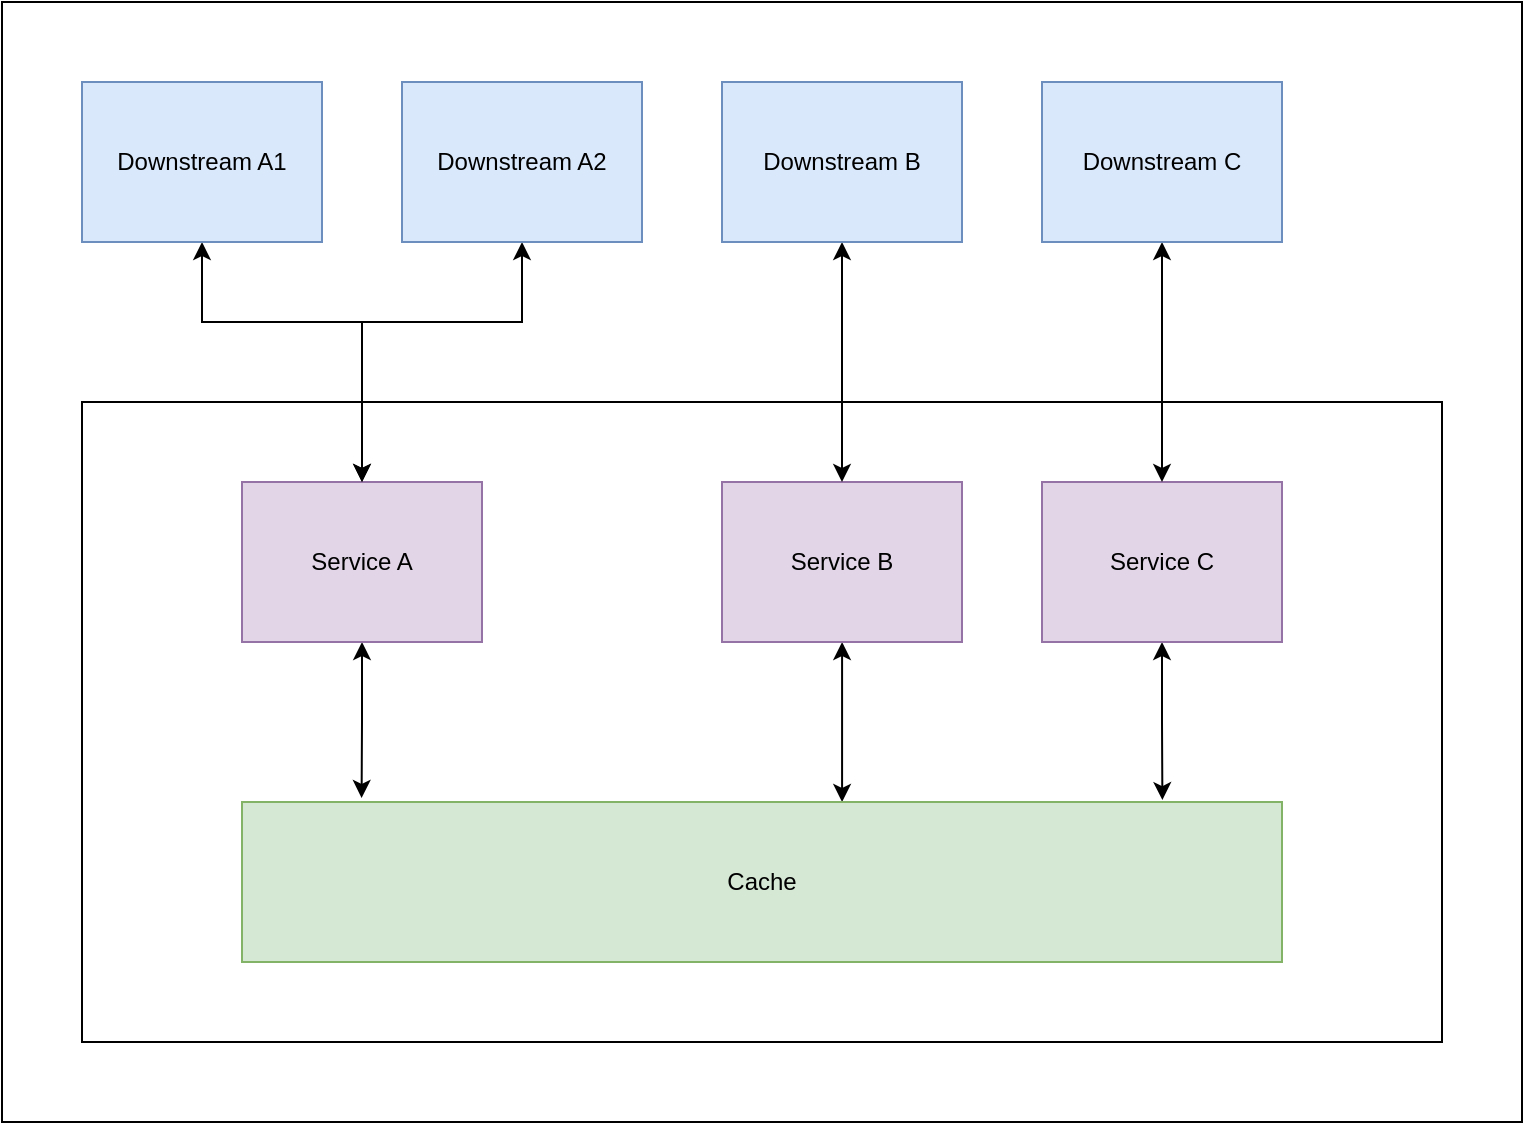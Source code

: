 <mxfile version="18.1.2" type="github">
  <diagram id="I02JasP1v-JOIsKo-7Sf" name="Page-1">
    <mxGraphModel dx="1422" dy="834" grid="1" gridSize="10" guides="1" tooltips="1" connect="1" arrows="1" fold="1" page="1" pageScale="1" pageWidth="827" pageHeight="1169" math="0" shadow="0">
      <root>
        <mxCell id="0" />
        <mxCell id="1" parent="0" />
        <mxCell id="V6yJi1-p0EJxkeEdnUwC-25" value="" style="rounded=0;whiteSpace=wrap;html=1;fillColor=none;" vertex="1" parent="1">
          <mxGeometry width="760" height="560" as="geometry" />
        </mxCell>
        <mxCell id="V6yJi1-p0EJxkeEdnUwC-26" value="&lt;div style=&quot;&quot;&gt;&lt;br&gt;&lt;/div&gt;" style="rounded=0;whiteSpace=wrap;html=1;fillColor=none;align=left;verticalAlign=top;" vertex="1" parent="1">
          <mxGeometry x="40" y="200" width="680" height="320" as="geometry" />
        </mxCell>
        <mxCell id="V6yJi1-p0EJxkeEdnUwC-10" value="" style="edgeStyle=orthogonalEdgeStyle;rounded=0;orthogonalLoop=1;jettySize=auto;html=1;entryX=0.115;entryY=-0.025;entryDx=0;entryDy=0;entryPerimeter=0;endArrow=classic;endFill=1;startArrow=classic;startFill=1;" edge="1" parent="1" source="V6yJi1-p0EJxkeEdnUwC-1" target="V6yJi1-p0EJxkeEdnUwC-5">
          <mxGeometry relative="1" as="geometry" />
        </mxCell>
        <mxCell id="V6yJi1-p0EJxkeEdnUwC-1" value="Service A&lt;br&gt;" style="rounded=0;whiteSpace=wrap;html=1;fillColor=#e1d5e7;strokeColor=#9673a6;" vertex="1" parent="1">
          <mxGeometry x="120" y="240" width="120" height="80" as="geometry" />
        </mxCell>
        <mxCell id="V6yJi1-p0EJxkeEdnUwC-19" style="edgeStyle=orthogonalEdgeStyle;rounded=0;orthogonalLoop=1;jettySize=auto;html=1;entryX=0.885;entryY=-0.012;entryDx=0;entryDy=0;entryPerimeter=0;startArrow=classic;startFill=1;endArrow=classic;endFill=1;" edge="1" parent="1" source="V6yJi1-p0EJxkeEdnUwC-2" target="V6yJi1-p0EJxkeEdnUwC-5">
          <mxGeometry relative="1" as="geometry" />
        </mxCell>
        <mxCell id="V6yJi1-p0EJxkeEdnUwC-2" value="Service C&lt;br&gt;" style="rounded=0;whiteSpace=wrap;html=1;fillColor=#e1d5e7;strokeColor=#9673a6;" vertex="1" parent="1">
          <mxGeometry x="520" y="240" width="120" height="80" as="geometry" />
        </mxCell>
        <mxCell id="V6yJi1-p0EJxkeEdnUwC-17" style="edgeStyle=orthogonalEdgeStyle;rounded=0;orthogonalLoop=1;jettySize=auto;html=1;entryX=0.577;entryY=0;entryDx=0;entryDy=0;entryPerimeter=0;startArrow=classic;startFill=1;endArrow=classic;endFill=1;" edge="1" parent="1" source="V6yJi1-p0EJxkeEdnUwC-3" target="V6yJi1-p0EJxkeEdnUwC-5">
          <mxGeometry relative="1" as="geometry" />
        </mxCell>
        <mxCell id="V6yJi1-p0EJxkeEdnUwC-3" value="Service B&lt;br&gt;" style="rounded=0;whiteSpace=wrap;html=1;fillColor=#e1d5e7;strokeColor=#9673a6;" vertex="1" parent="1">
          <mxGeometry x="360" y="240" width="120" height="80" as="geometry" />
        </mxCell>
        <mxCell id="V6yJi1-p0EJxkeEdnUwC-5" value="Cache&lt;br&gt;" style="rounded=0;whiteSpace=wrap;html=1;fillColor=#d5e8d4;strokeColor=#82b366;align=center;verticalAlign=middle;" vertex="1" parent="1">
          <mxGeometry x="120" y="400" width="520" height="80" as="geometry" />
        </mxCell>
        <mxCell id="V6yJi1-p0EJxkeEdnUwC-16" style="edgeStyle=orthogonalEdgeStyle;rounded=0;orthogonalLoop=1;jettySize=auto;html=1;entryX=0.5;entryY=0;entryDx=0;entryDy=0;endArrow=classic;endFill=1;startArrow=classic;startFill=1;" edge="1" parent="1" source="V6yJi1-p0EJxkeEdnUwC-6" target="V6yJi1-p0EJxkeEdnUwC-2">
          <mxGeometry relative="1" as="geometry" />
        </mxCell>
        <mxCell id="V6yJi1-p0EJxkeEdnUwC-6" value="Downstream C&lt;br&gt;" style="rounded=0;whiteSpace=wrap;html=1;fillColor=#dae8fc;strokeColor=#6c8ebf;" vertex="1" parent="1">
          <mxGeometry x="520" y="40" width="120" height="80" as="geometry" />
        </mxCell>
        <mxCell id="V6yJi1-p0EJxkeEdnUwC-15" style="edgeStyle=orthogonalEdgeStyle;rounded=0;orthogonalLoop=1;jettySize=auto;html=1;endArrow=classic;endFill=1;startArrow=classic;startFill=1;" edge="1" parent="1" source="V6yJi1-p0EJxkeEdnUwC-7" target="V6yJi1-p0EJxkeEdnUwC-3">
          <mxGeometry relative="1" as="geometry" />
        </mxCell>
        <mxCell id="V6yJi1-p0EJxkeEdnUwC-7" value="Downstream B" style="rounded=0;whiteSpace=wrap;html=1;fillColor=#dae8fc;strokeColor=#6c8ebf;" vertex="1" parent="1">
          <mxGeometry x="360" y="40" width="120" height="80" as="geometry" />
        </mxCell>
        <mxCell id="V6yJi1-p0EJxkeEdnUwC-14" style="edgeStyle=orthogonalEdgeStyle;rounded=0;orthogonalLoop=1;jettySize=auto;html=1;entryX=0.5;entryY=0;entryDx=0;entryDy=0;endArrow=classic;endFill=1;startArrow=classic;startFill=1;" edge="1" parent="1" source="V6yJi1-p0EJxkeEdnUwC-8" target="V6yJi1-p0EJxkeEdnUwC-1">
          <mxGeometry relative="1" as="geometry">
            <Array as="points">
              <mxPoint x="260" y="160" />
              <mxPoint x="180" y="160" />
            </Array>
          </mxGeometry>
        </mxCell>
        <mxCell id="V6yJi1-p0EJxkeEdnUwC-8" value="Downstream A2&lt;br&gt;" style="rounded=0;whiteSpace=wrap;html=1;fillColor=#dae8fc;strokeColor=#6c8ebf;" vertex="1" parent="1">
          <mxGeometry x="200" y="40" width="120" height="80" as="geometry" />
        </mxCell>
        <mxCell id="V6yJi1-p0EJxkeEdnUwC-13" style="edgeStyle=orthogonalEdgeStyle;rounded=0;orthogonalLoop=1;jettySize=auto;html=1;exitX=0.5;exitY=1;exitDx=0;exitDy=0;endArrow=classic;endFill=1;startArrow=classic;startFill=1;" edge="1" parent="1" source="V6yJi1-p0EJxkeEdnUwC-9" target="V6yJi1-p0EJxkeEdnUwC-1">
          <mxGeometry relative="1" as="geometry">
            <Array as="points">
              <mxPoint x="100" y="160" />
              <mxPoint x="180" y="160" />
            </Array>
          </mxGeometry>
        </mxCell>
        <mxCell id="V6yJi1-p0EJxkeEdnUwC-9" value="Downstream A1&lt;br&gt;" style="rounded=0;whiteSpace=wrap;html=1;fillColor=#dae8fc;strokeColor=#6c8ebf;" vertex="1" parent="1">
          <mxGeometry x="40" y="40" width="120" height="80" as="geometry" />
        </mxCell>
      </root>
    </mxGraphModel>
  </diagram>
</mxfile>
